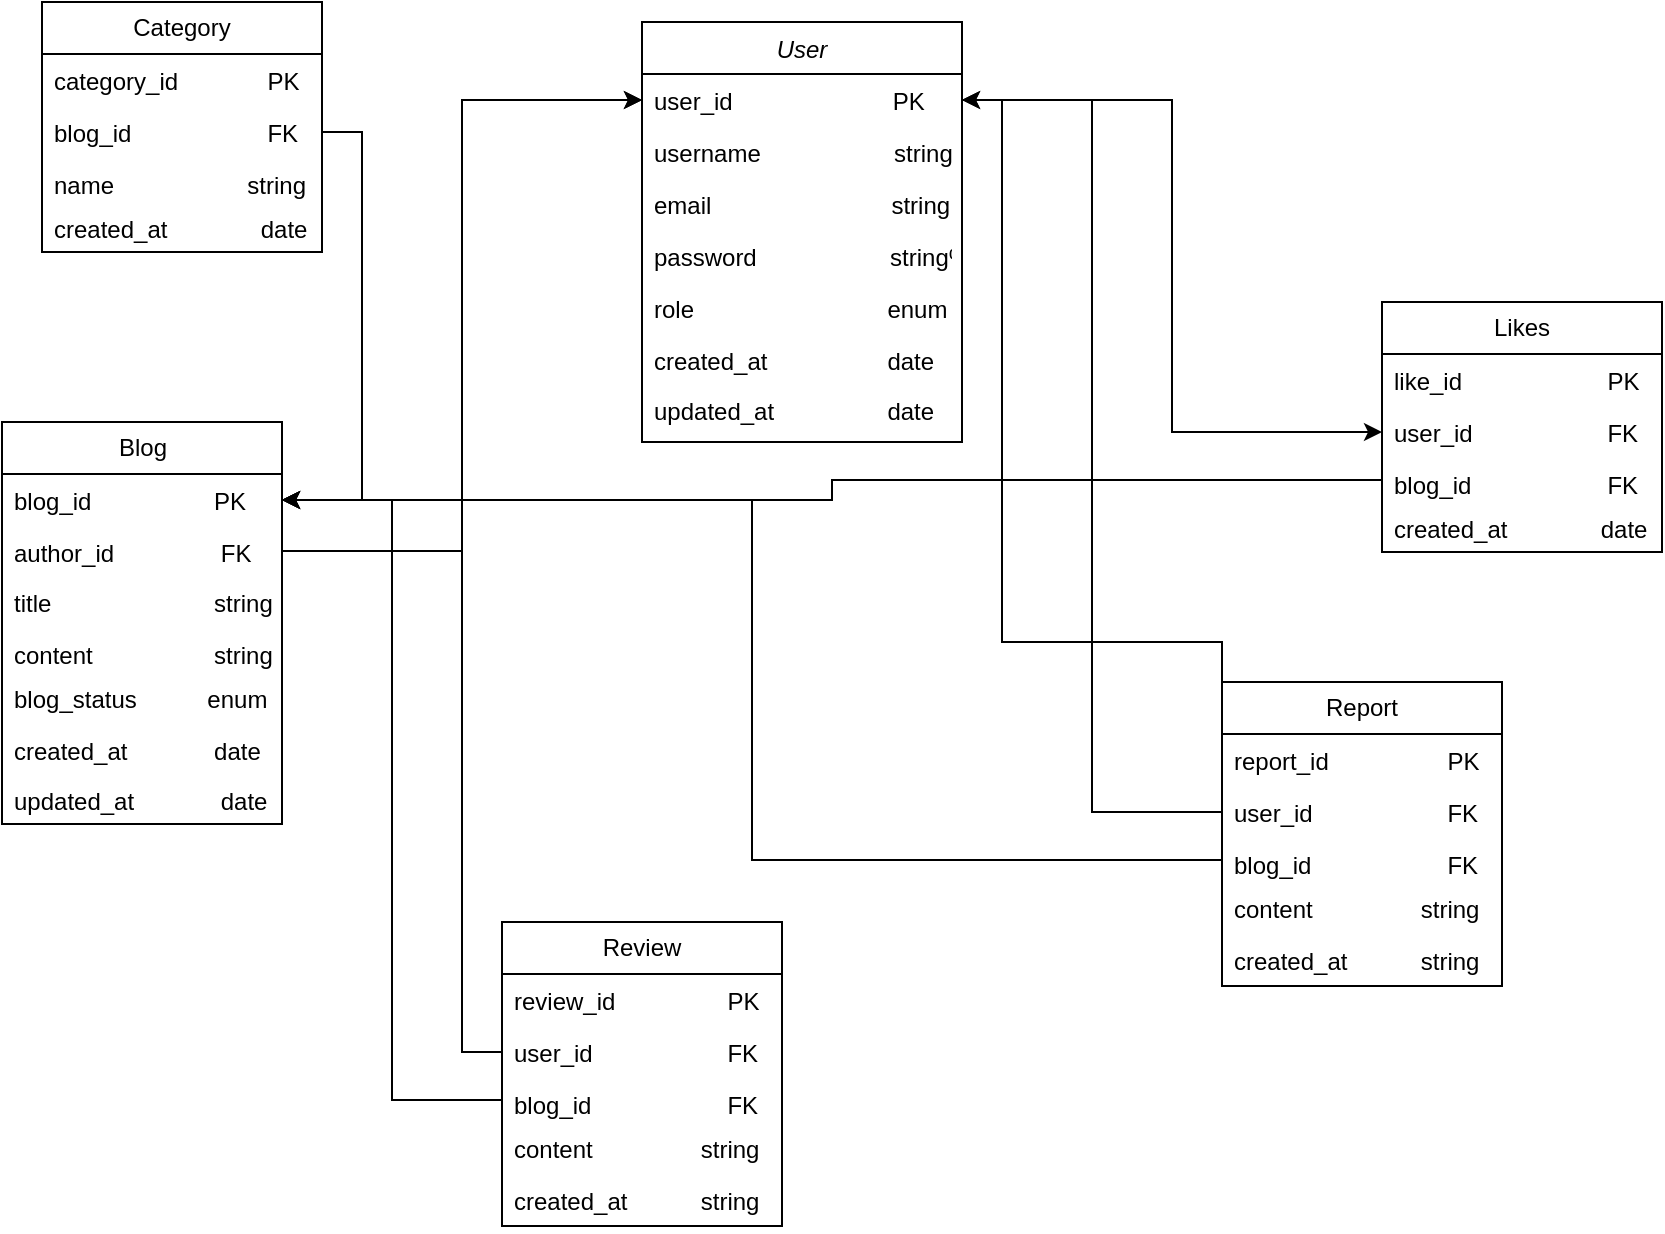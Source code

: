<mxfile version="24.6.5" type="github">
  <diagram id="C5RBs43oDa-KdzZeNtuy" name="Page-1">
    <mxGraphModel dx="1699" dy="1650" grid="1" gridSize="10" guides="1" tooltips="1" connect="1" arrows="1" fold="1" page="1" pageScale="1" pageWidth="827" pageHeight="1169" math="0" shadow="0">
      <root>
        <mxCell id="WIyWlLk6GJQsqaUBKTNV-0" />
        <mxCell id="WIyWlLk6GJQsqaUBKTNV-1" parent="WIyWlLk6GJQsqaUBKTNV-0" />
        <mxCell id="zkfFHV4jXpPFQw0GAbJ--0" value="User" style="swimlane;fontStyle=2;align=center;verticalAlign=top;childLayout=stackLayout;horizontal=1;startSize=26;horizontalStack=0;resizeParent=1;resizeLast=0;collapsible=1;marginBottom=0;rounded=0;shadow=0;strokeWidth=1;" parent="WIyWlLk6GJQsqaUBKTNV-1" vertex="1">
          <mxGeometry x="160" y="-70" width="160" height="210" as="geometry">
            <mxRectangle x="230" y="140" width="160" height="26" as="alternateBounds" />
          </mxGeometry>
        </mxCell>
        <mxCell id="zkfFHV4jXpPFQw0GAbJ--1" value="user_id                        PK" style="text;align=left;verticalAlign=top;spacingLeft=4;spacingRight=4;overflow=hidden;rotatable=0;points=[[0,0.5],[1,0.5]];portConstraint=eastwest;" parent="zkfFHV4jXpPFQw0GAbJ--0" vertex="1">
          <mxGeometry y="26" width="160" height="26" as="geometry" />
        </mxCell>
        <mxCell id="zkfFHV4jXpPFQw0GAbJ--2" value="username                    string" style="text;align=left;verticalAlign=top;spacingLeft=4;spacingRight=4;overflow=hidden;rotatable=0;points=[[0,0.5],[1,0.5]];portConstraint=eastwest;rounded=0;shadow=0;html=0;" parent="zkfFHV4jXpPFQw0GAbJ--0" vertex="1">
          <mxGeometry y="52" width="160" height="26" as="geometry" />
        </mxCell>
        <mxCell id="zkfFHV4jXpPFQw0GAbJ--3" value="email                           string" style="text;align=left;verticalAlign=top;spacingLeft=4;spacingRight=4;overflow=hidden;rotatable=0;points=[[0,0.5],[1,0.5]];portConstraint=eastwest;rounded=0;shadow=0;html=0;" parent="zkfFHV4jXpPFQw0GAbJ--0" vertex="1">
          <mxGeometry y="78" width="160" height="26" as="geometry" />
        </mxCell>
        <mxCell id="Y3BVVtaJhXYWd-RFgLmI-7" value="password                    string%3CmxGraphModel%3E%3Croot%3E%3CmxCell%20id%3D%220%22%2F%3E%3CmxCell%20id%3D%221%22%20parent%3D%220%22%2F%3E%3CmxCell%20id%3D%222%22%20value%3D%22email%C2%A0%C2%A0%C2%A0%C2%A0%C2%A0%C2%A0%C2%A0%C2%A0%C2%A0%C2%A0%C2%A0%C2%A0%C2%A0%C2%A0%C2%A0%C2%A0%C2%A0%C2%A0%C2%A0%C2%A0%C2%A0%C2%A0%C2%A0%C2%A0%C2%A0%C2%A0%C2%A0string%22%20style%3D%22text%3Balign%3Dleft%3BverticalAlign%3Dtop%3BspacingLeft%3D4%3BspacingRight%3D4%3Boverflow%3Dhidden%3Brotatable%3D0%3Bpoints%3D%5B%5B0%2C0.5%5D%2C%5B1%2C0.5%5D%5D%3BportConstraint%3Deastwest%3Brounded%3D0%3Bshadow%3D0%3Bhtml%3D0%3B%22%20vertex%3D%221%22%20parent%3D%221%22%3E%3CmxGeometry%20x%3D%22230%22%20y%3D%22188%22%20width%3D%22160%22%20height%3D%2226%22%20as%3D%22geometry%22%2F%3E%3C%2FmxCell%3E%3C%2Froot%3E%3C%2FmxGraphModel%3E" style="text;align=left;verticalAlign=top;spacingLeft=4;spacingRight=4;overflow=hidden;rotatable=0;points=[[0,0.5],[1,0.5]];portConstraint=eastwest;rounded=0;shadow=0;html=0;" vertex="1" parent="zkfFHV4jXpPFQw0GAbJ--0">
          <mxGeometry y="104" width="160" height="26" as="geometry" />
        </mxCell>
        <mxCell id="Y3BVVtaJhXYWd-RFgLmI-8" value="role                             enum" style="text;align=left;verticalAlign=top;spacingLeft=4;spacingRight=4;overflow=hidden;rotatable=0;points=[[0,0.5],[1,0.5]];portConstraint=eastwest;rounded=0;shadow=0;html=0;" vertex="1" parent="zkfFHV4jXpPFQw0GAbJ--0">
          <mxGeometry y="130" width="160" height="26" as="geometry" />
        </mxCell>
        <mxCell id="Y3BVVtaJhXYWd-RFgLmI-24" value="created_at&lt;span style=&quot;white-space: pre;&quot;&gt;&#x9;&lt;/span&gt;&amp;nbsp; &amp;nbsp; &amp;nbsp; &amp;nbsp; &amp;nbsp; &amp;nbsp;date" style="text;strokeColor=none;fillColor=none;align=left;verticalAlign=top;spacingLeft=4;spacingRight=4;overflow=hidden;rotatable=0;points=[[0,0.5],[1,0.5]];portConstraint=eastwest;whiteSpace=wrap;html=1;" vertex="1" parent="zkfFHV4jXpPFQw0GAbJ--0">
          <mxGeometry y="156" width="160" height="25" as="geometry" />
        </mxCell>
        <mxCell id="Y3BVVtaJhXYWd-RFgLmI-25" value="updated_at&lt;span style=&quot;white-space: pre;&quot;&gt;&#x9;&lt;/span&gt;&amp;nbsp; &amp;nbsp; &amp;nbsp; &amp;nbsp; &amp;nbsp; &amp;nbsp;date" style="text;strokeColor=none;fillColor=none;align=left;verticalAlign=top;spacingLeft=4;spacingRight=4;overflow=hidden;rotatable=0;points=[[0,0.5],[1,0.5]];portConstraint=eastwest;whiteSpace=wrap;html=1;" vertex="1" parent="zkfFHV4jXpPFQw0GAbJ--0">
          <mxGeometry y="181" width="160" height="25" as="geometry" />
        </mxCell>
        <mxCell id="Y3BVVtaJhXYWd-RFgLmI-3" value="Blog" style="swimlane;fontStyle=0;childLayout=stackLayout;horizontal=1;startSize=26;fillColor=none;horizontalStack=0;resizeParent=1;resizeParentMax=0;resizeLast=0;collapsible=1;marginBottom=0;html=1;" vertex="1" parent="WIyWlLk6GJQsqaUBKTNV-1">
          <mxGeometry x="-160" y="130" width="140" height="201" as="geometry" />
        </mxCell>
        <mxCell id="Y3BVVtaJhXYWd-RFgLmI-4" value="blog_id&lt;span style=&quot;white-space: pre;&quot;&gt;&#x9;&lt;/span&gt;&lt;span style=&quot;white-space: pre;&quot;&gt;&#x9;&lt;/span&gt;&amp;nbsp; &amp;nbsp; &amp;nbsp;&amp;nbsp;&lt;span style=&quot;white-space: pre;&quot;&gt;PK&lt;/span&gt;" style="text;strokeColor=none;fillColor=none;align=left;verticalAlign=top;spacingLeft=4;spacingRight=4;overflow=hidden;rotatable=0;points=[[0,0.5],[1,0.5]];portConstraint=eastwest;whiteSpace=wrap;html=1;" vertex="1" parent="Y3BVVtaJhXYWd-RFgLmI-3">
          <mxGeometry y="26" width="140" height="26" as="geometry" />
        </mxCell>
        <mxCell id="Y3BVVtaJhXYWd-RFgLmI-18" value="author_id&lt;span style=&quot;white-space: pre;&quot;&gt;&#x9;&lt;/span&gt;&lt;span style=&quot;white-space: pre;&quot;&gt;&#x9;&amp;nbsp;&lt;/span&gt;&amp;nbsp; &amp;nbsp; &amp;nbsp; FK" style="text;strokeColor=none;fillColor=none;align=left;verticalAlign=top;spacingLeft=4;spacingRight=4;overflow=hidden;rotatable=0;points=[[0,0.5],[1,0.5]];portConstraint=eastwest;whiteSpace=wrap;html=1;" vertex="1" parent="Y3BVVtaJhXYWd-RFgLmI-3">
          <mxGeometry y="52" width="140" height="25" as="geometry" />
        </mxCell>
        <mxCell id="Y3BVVtaJhXYWd-RFgLmI-5" value="title&lt;span style=&quot;white-space: pre;&quot;&gt;&#x9;&lt;/span&gt;&lt;span style=&quot;white-space: pre;&quot;&gt;&#x9;&lt;/span&gt;&lt;span style=&quot;white-space: pre;&quot;&gt;&#x9;&lt;/span&gt;&amp;nbsp; &amp;nbsp; &amp;nbsp; string" style="text;strokeColor=none;fillColor=none;align=left;verticalAlign=top;spacingLeft=4;spacingRight=4;overflow=hidden;rotatable=0;points=[[0,0.5],[1,0.5]];portConstraint=eastwest;whiteSpace=wrap;html=1;" vertex="1" parent="Y3BVVtaJhXYWd-RFgLmI-3">
          <mxGeometry y="77" width="140" height="26" as="geometry" />
        </mxCell>
        <mxCell id="Y3BVVtaJhXYWd-RFgLmI-6" value="content&lt;span style=&quot;white-space: pre;&quot;&gt;&#x9;&lt;/span&gt;&lt;span style=&quot;white-space: pre;&quot;&gt;&#x9;&lt;/span&gt;&amp;nbsp; &amp;nbsp; &amp;nbsp; string" style="text;strokeColor=none;fillColor=none;align=left;verticalAlign=top;spacingLeft=4;spacingRight=4;overflow=hidden;rotatable=0;points=[[0,0.5],[1,0.5]];portConstraint=eastwest;whiteSpace=wrap;html=1;" vertex="1" parent="Y3BVVtaJhXYWd-RFgLmI-3">
          <mxGeometry y="103" width="140" height="22" as="geometry" />
        </mxCell>
        <mxCell id="Y3BVVtaJhXYWd-RFgLmI-59" value="blog_status&lt;span style=&quot;white-space: pre;&quot;&gt;&#x9;&lt;/span&gt;&amp;nbsp; &amp;nbsp; &amp;nbsp;enum" style="text;strokeColor=none;fillColor=none;align=left;verticalAlign=top;spacingLeft=4;spacingRight=4;overflow=hidden;rotatable=0;points=[[0,0.5],[1,0.5]];portConstraint=eastwest;whiteSpace=wrap;html=1;" vertex="1" parent="Y3BVVtaJhXYWd-RFgLmI-3">
          <mxGeometry y="125" width="140" height="26" as="geometry" />
        </mxCell>
        <mxCell id="Y3BVVtaJhXYWd-RFgLmI-15" value="created_at&lt;span style=&quot;white-space: pre;&quot;&gt;&#x9;&lt;/span&gt;&amp;nbsp; &amp;nbsp; &amp;nbsp; date" style="text;strokeColor=none;fillColor=none;align=left;verticalAlign=top;spacingLeft=4;spacingRight=4;overflow=hidden;rotatable=0;points=[[0,0.5],[1,0.5]];portConstraint=eastwest;whiteSpace=wrap;html=1;" vertex="1" parent="Y3BVVtaJhXYWd-RFgLmI-3">
          <mxGeometry y="151" width="140" height="25" as="geometry" />
        </mxCell>
        <mxCell id="Y3BVVtaJhXYWd-RFgLmI-17" value="updated_at&lt;span style=&quot;white-space: pre;&quot;&gt;&#x9;&lt;/span&gt;&amp;nbsp; &amp;nbsp; &amp;nbsp; &amp;nbsp;date" style="text;strokeColor=none;fillColor=none;align=left;verticalAlign=top;spacingLeft=4;spacingRight=4;overflow=hidden;rotatable=0;points=[[0,0.5],[1,0.5]];portConstraint=eastwest;whiteSpace=wrap;html=1;" vertex="1" parent="Y3BVVtaJhXYWd-RFgLmI-3">
          <mxGeometry y="176" width="140" height="25" as="geometry" />
        </mxCell>
        <mxCell id="Y3BVVtaJhXYWd-RFgLmI-20" value="Review" style="swimlane;fontStyle=0;childLayout=stackLayout;horizontal=1;startSize=26;fillColor=none;horizontalStack=0;resizeParent=1;resizeParentMax=0;resizeLast=0;collapsible=1;marginBottom=0;whiteSpace=wrap;html=1;" vertex="1" parent="WIyWlLk6GJQsqaUBKTNV-1">
          <mxGeometry x="90" y="380" width="140" height="152" as="geometry" />
        </mxCell>
        <mxCell id="Y3BVVtaJhXYWd-RFgLmI-21" value="review_id&lt;span style=&quot;white-space: pre;&quot;&gt;&#x9;&lt;/span&gt;&lt;span style=&quot;white-space: pre;&quot;&gt;&#x9;&lt;/span&gt;&lt;span style=&quot;white-space: pre;&quot;&gt;&#x9;&lt;/span&gt;PK" style="text;strokeColor=none;fillColor=none;align=left;verticalAlign=top;spacingLeft=4;spacingRight=4;overflow=hidden;rotatable=0;points=[[0,0.5],[1,0.5]];portConstraint=eastwest;whiteSpace=wrap;html=1;" vertex="1" parent="Y3BVVtaJhXYWd-RFgLmI-20">
          <mxGeometry y="26" width="140" height="26" as="geometry" />
        </mxCell>
        <mxCell id="Y3BVVtaJhXYWd-RFgLmI-22" value="user_id&lt;span style=&quot;white-space: pre;&quot;&gt;&#x9;&lt;/span&gt;&lt;span style=&quot;white-space: pre;&quot;&gt;&#x9;&lt;span style=&quot;white-space: pre;&quot;&gt;&#x9;&lt;/span&gt;FK&lt;/span&gt;" style="text;strokeColor=none;fillColor=none;align=left;verticalAlign=top;spacingLeft=4;spacingRight=4;overflow=hidden;rotatable=0;points=[[0,0.5],[1,0.5]];portConstraint=eastwest;whiteSpace=wrap;html=1;" vertex="1" parent="Y3BVVtaJhXYWd-RFgLmI-20">
          <mxGeometry y="52" width="140" height="26" as="geometry" />
        </mxCell>
        <mxCell id="Y3BVVtaJhXYWd-RFgLmI-23" value="blog_id&lt;span style=&quot;white-space: pre;&quot;&gt;&#x9;&lt;/span&gt;&lt;span style=&quot;white-space: pre;&quot;&gt;&#x9;&lt;/span&gt;&lt;span style=&quot;white-space: pre;&quot;&gt;&#x9;&lt;/span&gt;FK" style="text;strokeColor=none;fillColor=none;align=left;verticalAlign=top;spacingLeft=4;spacingRight=4;overflow=hidden;rotatable=0;points=[[0,0.5],[1,0.5]];portConstraint=eastwest;whiteSpace=wrap;html=1;" vertex="1" parent="Y3BVVtaJhXYWd-RFgLmI-20">
          <mxGeometry y="78" width="140" height="22" as="geometry" />
        </mxCell>
        <mxCell id="Y3BVVtaJhXYWd-RFgLmI-34" value="content&lt;span style=&quot;white-space: pre;&quot;&gt;&#x9;&lt;/span&gt;&lt;span style=&quot;white-space: pre;&quot;&gt;&#x9;&amp;nbsp;&lt;/span&gt;&amp;nbsp; &amp;nbsp;string" style="text;strokeColor=none;fillColor=none;align=left;verticalAlign=top;spacingLeft=4;spacingRight=4;overflow=hidden;rotatable=0;points=[[0,0.5],[1,0.5]];portConstraint=eastwest;whiteSpace=wrap;html=1;" vertex="1" parent="Y3BVVtaJhXYWd-RFgLmI-20">
          <mxGeometry y="100" width="140" height="26" as="geometry" />
        </mxCell>
        <mxCell id="Y3BVVtaJhXYWd-RFgLmI-35" value="created_at&lt;span style=&quot;white-space: pre;&quot;&gt;&#x9;&amp;nbsp;&lt;/span&gt;&amp;nbsp; &amp;nbsp;string" style="text;strokeColor=none;fillColor=none;align=left;verticalAlign=top;spacingLeft=4;spacingRight=4;overflow=hidden;rotatable=0;points=[[0,0.5],[1,0.5]];portConstraint=eastwest;whiteSpace=wrap;html=1;" vertex="1" parent="Y3BVVtaJhXYWd-RFgLmI-20">
          <mxGeometry y="126" width="140" height="26" as="geometry" />
        </mxCell>
        <mxCell id="Y3BVVtaJhXYWd-RFgLmI-47" value="Likes" style="swimlane;fontStyle=0;childLayout=stackLayout;horizontal=1;startSize=26;fillColor=none;horizontalStack=0;resizeParent=1;resizeParentMax=0;resizeLast=0;collapsible=1;marginBottom=0;whiteSpace=wrap;html=1;" vertex="1" parent="WIyWlLk6GJQsqaUBKTNV-1">
          <mxGeometry x="530" y="70" width="140" height="125" as="geometry" />
        </mxCell>
        <mxCell id="Y3BVVtaJhXYWd-RFgLmI-48" value="like_id&lt;span style=&quot;white-space: pre;&quot;&gt;&#x9;&lt;/span&gt;&lt;span style=&quot;white-space: pre;&quot;&gt;&#x9;&lt;/span&gt;&lt;span style=&quot;white-space: pre;&quot;&gt;&#x9;&lt;/span&gt;PK" style="text;strokeColor=none;fillColor=none;align=left;verticalAlign=top;spacingLeft=4;spacingRight=4;overflow=hidden;rotatable=0;points=[[0,0.5],[1,0.5]];portConstraint=eastwest;whiteSpace=wrap;html=1;" vertex="1" parent="Y3BVVtaJhXYWd-RFgLmI-47">
          <mxGeometry y="26" width="140" height="26" as="geometry" />
        </mxCell>
        <mxCell id="Y3BVVtaJhXYWd-RFgLmI-49" value="user_id&lt;span style=&quot;white-space: pre;&quot;&gt;&#x9;&lt;/span&gt;&lt;span style=&quot;white-space: pre;&quot;&gt;&#x9;&lt;span style=&quot;white-space: pre;&quot;&gt;&#x9;&lt;/span&gt;FK&lt;/span&gt;" style="text;strokeColor=none;fillColor=none;align=left;verticalAlign=top;spacingLeft=4;spacingRight=4;overflow=hidden;rotatable=0;points=[[0,0.5],[1,0.5]];portConstraint=eastwest;whiteSpace=wrap;html=1;" vertex="1" parent="Y3BVVtaJhXYWd-RFgLmI-47">
          <mxGeometry y="52" width="140" height="26" as="geometry" />
        </mxCell>
        <mxCell id="Y3BVVtaJhXYWd-RFgLmI-50" value="blog_id&lt;span style=&quot;white-space: pre;&quot;&gt;&#x9;&lt;/span&gt;&lt;span style=&quot;white-space: pre;&quot;&gt;&#x9;&lt;/span&gt;&lt;span style=&quot;white-space: pre;&quot;&gt;&#x9;&lt;/span&gt;FK" style="text;strokeColor=none;fillColor=none;align=left;verticalAlign=top;spacingLeft=4;spacingRight=4;overflow=hidden;rotatable=0;points=[[0,0.5],[1,0.5]];portConstraint=eastwest;whiteSpace=wrap;html=1;" vertex="1" parent="Y3BVVtaJhXYWd-RFgLmI-47">
          <mxGeometry y="78" width="140" height="22" as="geometry" />
        </mxCell>
        <mxCell id="Y3BVVtaJhXYWd-RFgLmI-58" value="created_at&lt;span style=&quot;white-space: pre;&quot;&gt;&#x9;&lt;/span&gt;&amp;nbsp; &amp;nbsp; &amp;nbsp; &amp;nbsp;date" style="text;strokeColor=none;fillColor=none;align=left;verticalAlign=top;spacingLeft=4;spacingRight=4;overflow=hidden;rotatable=0;points=[[0,0.5],[1,0.5]];portConstraint=eastwest;whiteSpace=wrap;html=1;" vertex="1" parent="Y3BVVtaJhXYWd-RFgLmI-47">
          <mxGeometry y="100" width="140" height="25" as="geometry" />
        </mxCell>
        <mxCell id="Y3BVVtaJhXYWd-RFgLmI-62" value="Report" style="swimlane;fontStyle=0;childLayout=stackLayout;horizontal=1;startSize=26;fillColor=none;horizontalStack=0;resizeParent=1;resizeParentMax=0;resizeLast=0;collapsible=1;marginBottom=0;whiteSpace=wrap;html=1;" vertex="1" parent="WIyWlLk6GJQsqaUBKTNV-1">
          <mxGeometry x="450" y="260" width="140" height="152" as="geometry" />
        </mxCell>
        <mxCell id="Y3BVVtaJhXYWd-RFgLmI-63" value="report_id&lt;span style=&quot;white-space: pre;&quot;&gt;&#x9;&lt;/span&gt;&lt;span style=&quot;white-space: pre;&quot;&gt;&#x9;&lt;/span&gt;&lt;span style=&quot;white-space: pre;&quot;&gt;&#x9;&lt;/span&gt;PK" style="text;strokeColor=none;fillColor=none;align=left;verticalAlign=top;spacingLeft=4;spacingRight=4;overflow=hidden;rotatable=0;points=[[0,0.5],[1,0.5]];portConstraint=eastwest;whiteSpace=wrap;html=1;" vertex="1" parent="Y3BVVtaJhXYWd-RFgLmI-62">
          <mxGeometry y="26" width="140" height="26" as="geometry" />
        </mxCell>
        <mxCell id="Y3BVVtaJhXYWd-RFgLmI-64" value="user_id&lt;span style=&quot;white-space: pre;&quot;&gt;&#x9;&lt;/span&gt;&lt;span style=&quot;white-space: pre;&quot;&gt;&#x9;&lt;span style=&quot;white-space: pre;&quot;&gt;&#x9;&lt;/span&gt;FK&lt;/span&gt;" style="text;strokeColor=none;fillColor=none;align=left;verticalAlign=top;spacingLeft=4;spacingRight=4;overflow=hidden;rotatable=0;points=[[0,0.5],[1,0.5]];portConstraint=eastwest;whiteSpace=wrap;html=1;" vertex="1" parent="Y3BVVtaJhXYWd-RFgLmI-62">
          <mxGeometry y="52" width="140" height="26" as="geometry" />
        </mxCell>
        <mxCell id="Y3BVVtaJhXYWd-RFgLmI-65" value="blog_id&lt;span style=&quot;white-space: pre;&quot;&gt;&#x9;&lt;/span&gt;&lt;span style=&quot;white-space: pre;&quot;&gt;&#x9;&lt;/span&gt;&lt;span style=&quot;white-space: pre;&quot;&gt;&#x9;&lt;/span&gt;FK" style="text;strokeColor=none;fillColor=none;align=left;verticalAlign=top;spacingLeft=4;spacingRight=4;overflow=hidden;rotatable=0;points=[[0,0.5],[1,0.5]];portConstraint=eastwest;whiteSpace=wrap;html=1;" vertex="1" parent="Y3BVVtaJhXYWd-RFgLmI-62">
          <mxGeometry y="78" width="140" height="22" as="geometry" />
        </mxCell>
        <mxCell id="Y3BVVtaJhXYWd-RFgLmI-66" value="content&lt;span style=&quot;white-space: pre;&quot;&gt;&#x9;&lt;/span&gt;&lt;span style=&quot;white-space: pre;&quot;&gt;&#x9;&amp;nbsp;&lt;/span&gt;&amp;nbsp; &amp;nbsp;string" style="text;strokeColor=none;fillColor=none;align=left;verticalAlign=top;spacingLeft=4;spacingRight=4;overflow=hidden;rotatable=0;points=[[0,0.5],[1,0.5]];portConstraint=eastwest;whiteSpace=wrap;html=1;" vertex="1" parent="Y3BVVtaJhXYWd-RFgLmI-62">
          <mxGeometry y="100" width="140" height="26" as="geometry" />
        </mxCell>
        <mxCell id="Y3BVVtaJhXYWd-RFgLmI-67" value="created_at&lt;span style=&quot;white-space: pre;&quot;&gt;&#x9;&amp;nbsp;&lt;/span&gt;&amp;nbsp; &amp;nbsp;string" style="text;strokeColor=none;fillColor=none;align=left;verticalAlign=top;spacingLeft=4;spacingRight=4;overflow=hidden;rotatable=0;points=[[0,0.5],[1,0.5]];portConstraint=eastwest;whiteSpace=wrap;html=1;" vertex="1" parent="Y3BVVtaJhXYWd-RFgLmI-62">
          <mxGeometry y="126" width="140" height="26" as="geometry" />
        </mxCell>
        <mxCell id="Y3BVVtaJhXYWd-RFgLmI-71" style="edgeStyle=orthogonalEdgeStyle;rounded=0;orthogonalLoop=1;jettySize=auto;html=1;exitX=1;exitY=0.5;exitDx=0;exitDy=0;" edge="1" parent="WIyWlLk6GJQsqaUBKTNV-1" source="zkfFHV4jXpPFQw0GAbJ--1" target="Y3BVVtaJhXYWd-RFgLmI-49">
          <mxGeometry relative="1" as="geometry" />
        </mxCell>
        <mxCell id="Y3BVVtaJhXYWd-RFgLmI-73" style="edgeStyle=orthogonalEdgeStyle;rounded=0;orthogonalLoop=1;jettySize=auto;html=1;exitX=0;exitY=0.5;exitDx=0;exitDy=0;entryX=1;entryY=0.5;entryDx=0;entryDy=0;" edge="1" parent="WIyWlLk6GJQsqaUBKTNV-1" source="Y3BVVtaJhXYWd-RFgLmI-50" target="Y3BVVtaJhXYWd-RFgLmI-4">
          <mxGeometry relative="1" as="geometry" />
        </mxCell>
        <mxCell id="Y3BVVtaJhXYWd-RFgLmI-72" style="edgeStyle=orthogonalEdgeStyle;rounded=0;orthogonalLoop=1;jettySize=auto;html=1;exitX=0;exitY=0.5;exitDx=0;exitDy=0;entryX=1;entryY=0.5;entryDx=0;entryDy=0;" edge="1" parent="WIyWlLk6GJQsqaUBKTNV-1" source="Y3BVVtaJhXYWd-RFgLmI-64" target="zkfFHV4jXpPFQw0GAbJ--1">
          <mxGeometry relative="1" as="geometry">
            <mxPoint x="310" y="160" as="targetPoint" />
            <Array as="points">
              <mxPoint x="450" y="240" />
              <mxPoint x="340" y="240" />
              <mxPoint x="340" y="-31" />
            </Array>
          </mxGeometry>
        </mxCell>
        <mxCell id="Y3BVVtaJhXYWd-RFgLmI-75" style="edgeStyle=orthogonalEdgeStyle;rounded=0;orthogonalLoop=1;jettySize=auto;html=1;exitX=0;exitY=0.5;exitDx=0;exitDy=0;entryX=0;entryY=0.5;entryDx=0;entryDy=0;" edge="1" parent="WIyWlLk6GJQsqaUBKTNV-1" source="Y3BVVtaJhXYWd-RFgLmI-22" target="zkfFHV4jXpPFQw0GAbJ--1">
          <mxGeometry relative="1" as="geometry" />
        </mxCell>
        <mxCell id="Y3BVVtaJhXYWd-RFgLmI-76" style="edgeStyle=orthogonalEdgeStyle;rounded=0;orthogonalLoop=1;jettySize=auto;html=1;exitX=0;exitY=0.5;exitDx=0;exitDy=0;entryX=1;entryY=0.5;entryDx=0;entryDy=0;" edge="1" parent="WIyWlLk6GJQsqaUBKTNV-1" source="Y3BVVtaJhXYWd-RFgLmI-23" target="Y3BVVtaJhXYWd-RFgLmI-4">
          <mxGeometry relative="1" as="geometry" />
        </mxCell>
        <mxCell id="Y3BVVtaJhXYWd-RFgLmI-77" style="edgeStyle=orthogonalEdgeStyle;rounded=0;orthogonalLoop=1;jettySize=auto;html=1;exitX=0;exitY=0.5;exitDx=0;exitDy=0;entryX=1;entryY=0.5;entryDx=0;entryDy=0;" edge="1" parent="WIyWlLk6GJQsqaUBKTNV-1" source="Y3BVVtaJhXYWd-RFgLmI-65" target="Y3BVVtaJhXYWd-RFgLmI-4">
          <mxGeometry relative="1" as="geometry" />
        </mxCell>
        <mxCell id="Y3BVVtaJhXYWd-RFgLmI-78" style="edgeStyle=orthogonalEdgeStyle;rounded=0;orthogonalLoop=1;jettySize=auto;html=1;exitX=0;exitY=0.5;exitDx=0;exitDy=0;entryX=1;entryY=0.5;entryDx=0;entryDy=0;" edge="1" parent="WIyWlLk6GJQsqaUBKTNV-1" source="Y3BVVtaJhXYWd-RFgLmI-64" target="zkfFHV4jXpPFQw0GAbJ--1">
          <mxGeometry relative="1" as="geometry" />
        </mxCell>
        <mxCell id="Y3BVVtaJhXYWd-RFgLmI-79" value="Category" style="swimlane;fontStyle=0;childLayout=stackLayout;horizontal=1;startSize=26;fillColor=none;horizontalStack=0;resizeParent=1;resizeParentMax=0;resizeLast=0;collapsible=1;marginBottom=0;whiteSpace=wrap;html=1;" vertex="1" parent="WIyWlLk6GJQsqaUBKTNV-1">
          <mxGeometry x="-140" y="-80" width="140" height="125" as="geometry" />
        </mxCell>
        <mxCell id="Y3BVVtaJhXYWd-RFgLmI-80" value="category_id&lt;span style=&quot;white-space: pre;&quot;&gt;&#x9;&lt;/span&gt;&lt;span style=&quot;white-space: pre;&quot;&gt;&#x9;&lt;/span&gt;PK" style="text;strokeColor=none;fillColor=none;align=left;verticalAlign=top;spacingLeft=4;spacingRight=4;overflow=hidden;rotatable=0;points=[[0,0.5],[1,0.5]];portConstraint=eastwest;whiteSpace=wrap;html=1;" vertex="1" parent="Y3BVVtaJhXYWd-RFgLmI-79">
          <mxGeometry y="26" width="140" height="26" as="geometry" />
        </mxCell>
        <mxCell id="Y3BVVtaJhXYWd-RFgLmI-81" value="blog_id&lt;span style=&quot;white-space: pre;&quot;&gt;&#x9;&lt;/span&gt;&lt;span style=&quot;white-space: pre;&quot;&gt;&#x9;&lt;span style=&quot;white-space: pre;&quot;&gt;&#x9;&lt;/span&gt;FK&lt;/span&gt;" style="text;strokeColor=none;fillColor=none;align=left;verticalAlign=top;spacingLeft=4;spacingRight=4;overflow=hidden;rotatable=0;points=[[0,0.5],[1,0.5]];portConstraint=eastwest;whiteSpace=wrap;html=1;" vertex="1" parent="Y3BVVtaJhXYWd-RFgLmI-79">
          <mxGeometry y="52" width="140" height="26" as="geometry" />
        </mxCell>
        <mxCell id="Y3BVVtaJhXYWd-RFgLmI-82" value="name&lt;span style=&quot;white-space: pre;&quot;&gt;&#x9;&lt;/span&gt;&lt;span style=&quot;white-space: pre;&quot;&gt;&#x9;&lt;/span&gt;&amp;nbsp; &amp;nbsp; &amp;nbsp;string" style="text;strokeColor=none;fillColor=none;align=left;verticalAlign=top;spacingLeft=4;spacingRight=4;overflow=hidden;rotatable=0;points=[[0,0.5],[1,0.5]];portConstraint=eastwest;whiteSpace=wrap;html=1;" vertex="1" parent="Y3BVVtaJhXYWd-RFgLmI-79">
          <mxGeometry y="78" width="140" height="22" as="geometry" />
        </mxCell>
        <mxCell id="Y3BVVtaJhXYWd-RFgLmI-83" value="created_at&lt;span style=&quot;white-space: pre;&quot;&gt;&#x9;&lt;/span&gt;&amp;nbsp; &amp;nbsp; &amp;nbsp; &amp;nbsp;date" style="text;strokeColor=none;fillColor=none;align=left;verticalAlign=top;spacingLeft=4;spacingRight=4;overflow=hidden;rotatable=0;points=[[0,0.5],[1,0.5]];portConstraint=eastwest;whiteSpace=wrap;html=1;" vertex="1" parent="Y3BVVtaJhXYWd-RFgLmI-79">
          <mxGeometry y="100" width="140" height="25" as="geometry" />
        </mxCell>
        <mxCell id="Y3BVVtaJhXYWd-RFgLmI-84" style="edgeStyle=orthogonalEdgeStyle;rounded=0;orthogonalLoop=1;jettySize=auto;html=1;exitX=1;exitY=0.5;exitDx=0;exitDy=0;entryX=1;entryY=0.5;entryDx=0;entryDy=0;" edge="1" parent="WIyWlLk6GJQsqaUBKTNV-1" source="Y3BVVtaJhXYWd-RFgLmI-81" target="Y3BVVtaJhXYWd-RFgLmI-4">
          <mxGeometry relative="1" as="geometry" />
        </mxCell>
        <mxCell id="Y3BVVtaJhXYWd-RFgLmI-85" style="edgeStyle=orthogonalEdgeStyle;rounded=0;orthogonalLoop=1;jettySize=auto;html=1;exitX=1;exitY=0.5;exitDx=0;exitDy=0;entryX=0;entryY=0.5;entryDx=0;entryDy=0;" edge="1" parent="WIyWlLk6GJQsqaUBKTNV-1" source="Y3BVVtaJhXYWd-RFgLmI-18" target="zkfFHV4jXpPFQw0GAbJ--1">
          <mxGeometry relative="1" as="geometry" />
        </mxCell>
      </root>
    </mxGraphModel>
  </diagram>
</mxfile>

